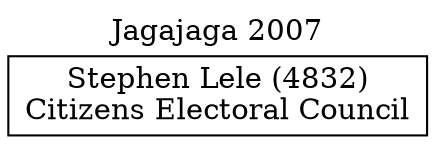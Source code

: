 // House preference flow
digraph "Stephen Lele (4832)_Jagajaga_2007" {
	graph [label="Jagajaga 2007" labelloc=t mclimit=10]
	node [shape=box]
	"Stephen Lele (4832)" [label="Stephen Lele (4832)
Citizens Electoral Council"]
}
